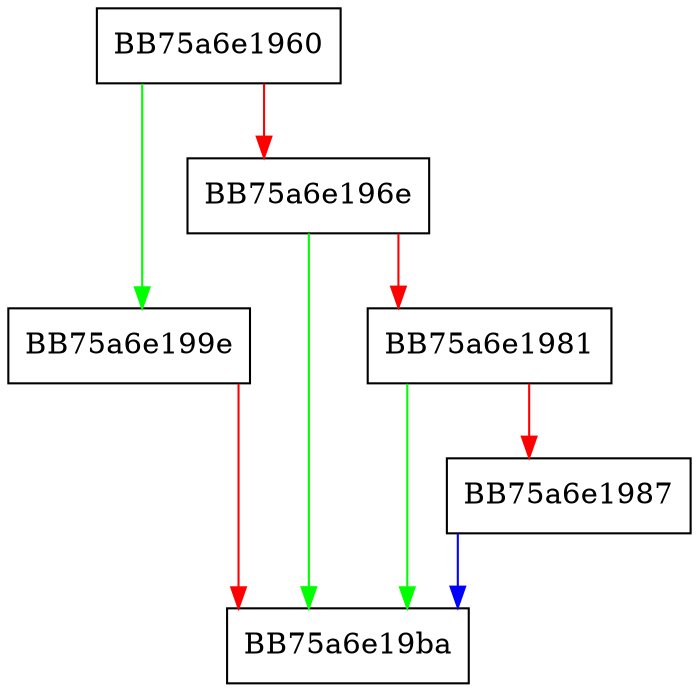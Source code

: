 digraph sysclean_pushend {
  node [shape="box"];
  graph [splines=ortho];
  BB75a6e1960 -> BB75a6e199e [color="green"];
  BB75a6e1960 -> BB75a6e196e [color="red"];
  BB75a6e196e -> BB75a6e19ba [color="green"];
  BB75a6e196e -> BB75a6e1981 [color="red"];
  BB75a6e1981 -> BB75a6e19ba [color="green"];
  BB75a6e1981 -> BB75a6e1987 [color="red"];
  BB75a6e1987 -> BB75a6e19ba [color="blue"];
  BB75a6e199e -> BB75a6e19ba [color="red"];
}